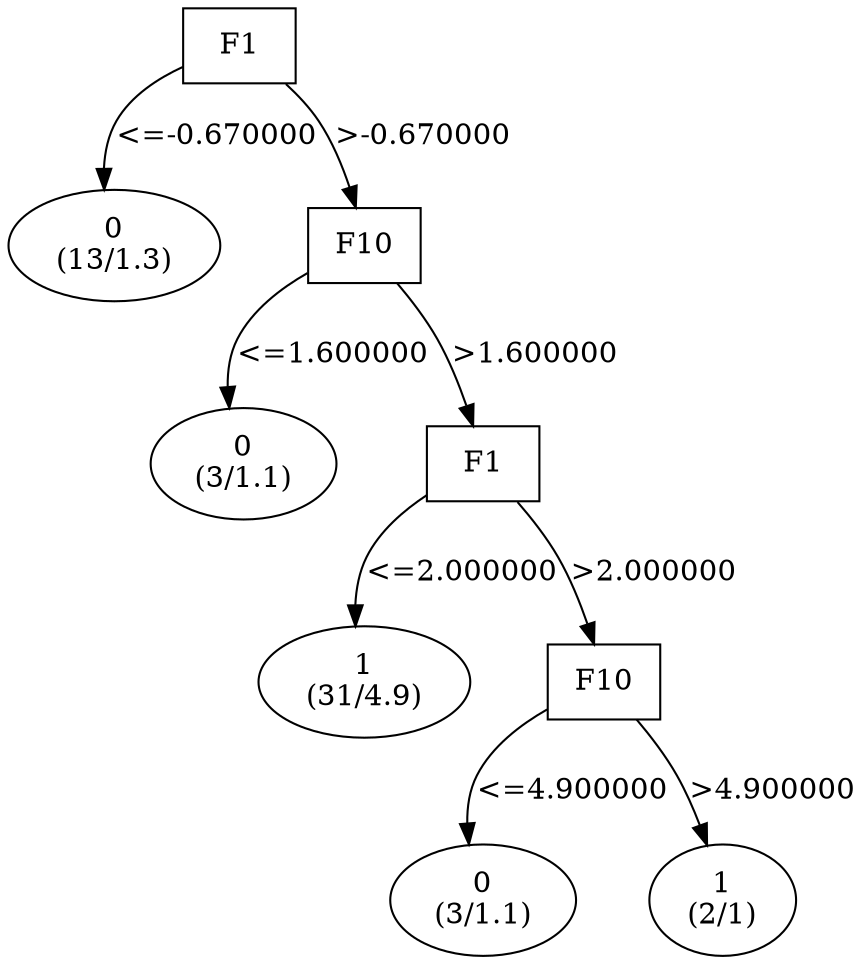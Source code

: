 digraph YaDT {
n0 [ shape=box, label="F1\n"]
n0 -> n1 [label="<=-0.670000"]
n1 [ shape=ellipse, label="0\n(13/1.3)"]
n0 -> n2 [label=">-0.670000"]
n2 [ shape=box, label="F10\n"]
n2 -> n3 [label="<=1.600000"]
n3 [ shape=ellipse, label="0\n(3/1.1)"]
n2 -> n4 [label=">1.600000"]
n4 [ shape=box, label="F1\n"]
n4 -> n5 [label="<=2.000000"]
n5 [ shape=ellipse, label="1\n(31/4.9)"]
n4 -> n6 [label=">2.000000"]
n6 [ shape=box, label="F10\n"]
n6 -> n7 [label="<=4.900000"]
n7 [ shape=ellipse, label="0\n(3/1.1)"]
n6 -> n8 [label=">4.900000"]
n8 [ shape=ellipse, label="1\n(2/1)"]
}
